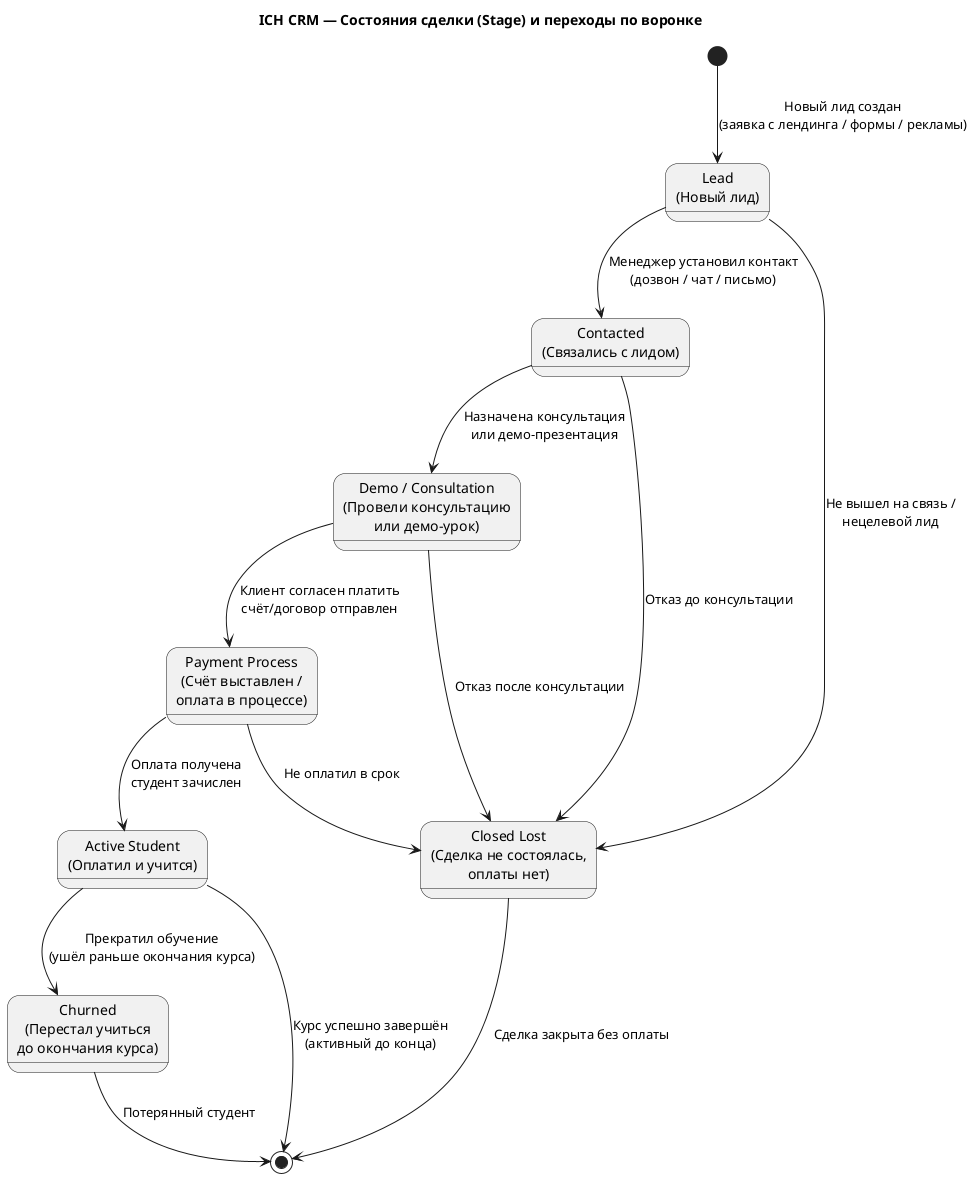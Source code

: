 @startuml ICH_CRM_DealStageState

title ICH CRM — Состояния сделки (Stage) и переходы по воронке

' Входная точка: лид только что появился в системе
[*] --> Lead : Новый лид создан\n(заявка с лендинга / формы / рекламы)

' --- Основные этапы воронки ---

state "Lead\n(Новый лид)" as Lead
state "Contacted\n(Связались с лидом)" as Contacted
state "Demo / Consultation\n(Провели консультацию\nили демо-урок)" as DemoConsult
state "Payment Process\n(Счёт выставлен /\nоплата в процессе)" as PaymentProcess
state "Active Student\n(Оплатил и учится)" as ActiveStudent
state "Churned\n(Перестал учиться\nдо окончания курса)" as Churned
state "Closed Lost\n(Сделка не состоялась,\nоплаты нет)" as ClosedLost


' --- Переходы по основной воронке ---

Lead --> Contacted : Менеджер установил контакт\n(дозвон / чат / письмо)
Contacted --> DemoConsult : Назначена консультация\nили демо-презентация
DemoConsult --> PaymentProcess : Клиент согласен платить\nсчёт/договор отправлен
PaymentProcess --> ActiveStudent : Оплата получена\nстудент зачислен
ActiveStudent --> Churned : Прекратил обучение\n(ушёл раньше окончания курса)

' --- Альтернативные выходы (потери) ---

Lead --> ClosedLost : Не вышел на связь /\nнецелевой лид
Contacted --> ClosedLost : Отказ до консультации
DemoConsult --> ClosedLost : Отказ после консультации
PaymentProcess --> ClosedLost : Не оплатил в срок

' --- Финальные состояния ---

ActiveStudent --> [*] : Курс успешно завершён\n(активный до конца)
Churned --> [*] : Потерянный студент
ClosedLost --> [*] : Сделка закрыта без оплаты

@enduml
